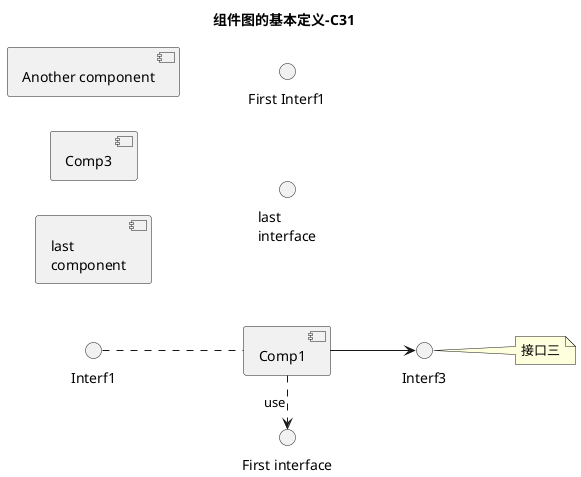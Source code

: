 @startuml
title 组件图的基本定义-C31

left to right direction

[Comp1]
[Another component] as Comp2

component Comp3
component [last\ncomponent] as Comp4

() "First Interf1"
() "First interface" as Interf2

interface Interf3
interface "last\ninterface" as Interf4

Interf1 .. Comp1
Comp1 .> Interf2 : use
Comp1 --> Interf3

note "接口三" as i3
Interf3 -- i3
@enduml


@startuml
title 组件图多关键字的组合-C32

skinparam componentStyle uml1
skinparam componentStyle rectangle

component comp1 [
This component
has a long comment
on several lines
]

package "Some Group" {
  HTTP - [First Component]
  [Another Component]
}

node "Other Groups" {
  FTP - [Second Component]
  [First Component] --> FTP
}

cloud {
  [Example 1]
}

database "MySql" {
  folder "This is my folder" {
    [Folder 3]
  }
  frame "Foo" {
    [Frame 4] #Yellow
  }
}

[Another Component] --> [Example 1]
[Example 1] --> [Folder 3]
[Folder 3] --> [Frame 4]

interface in_unused

note "remove @unlinked" as n1
note "hide @unlinked"   as n2
@enduml
